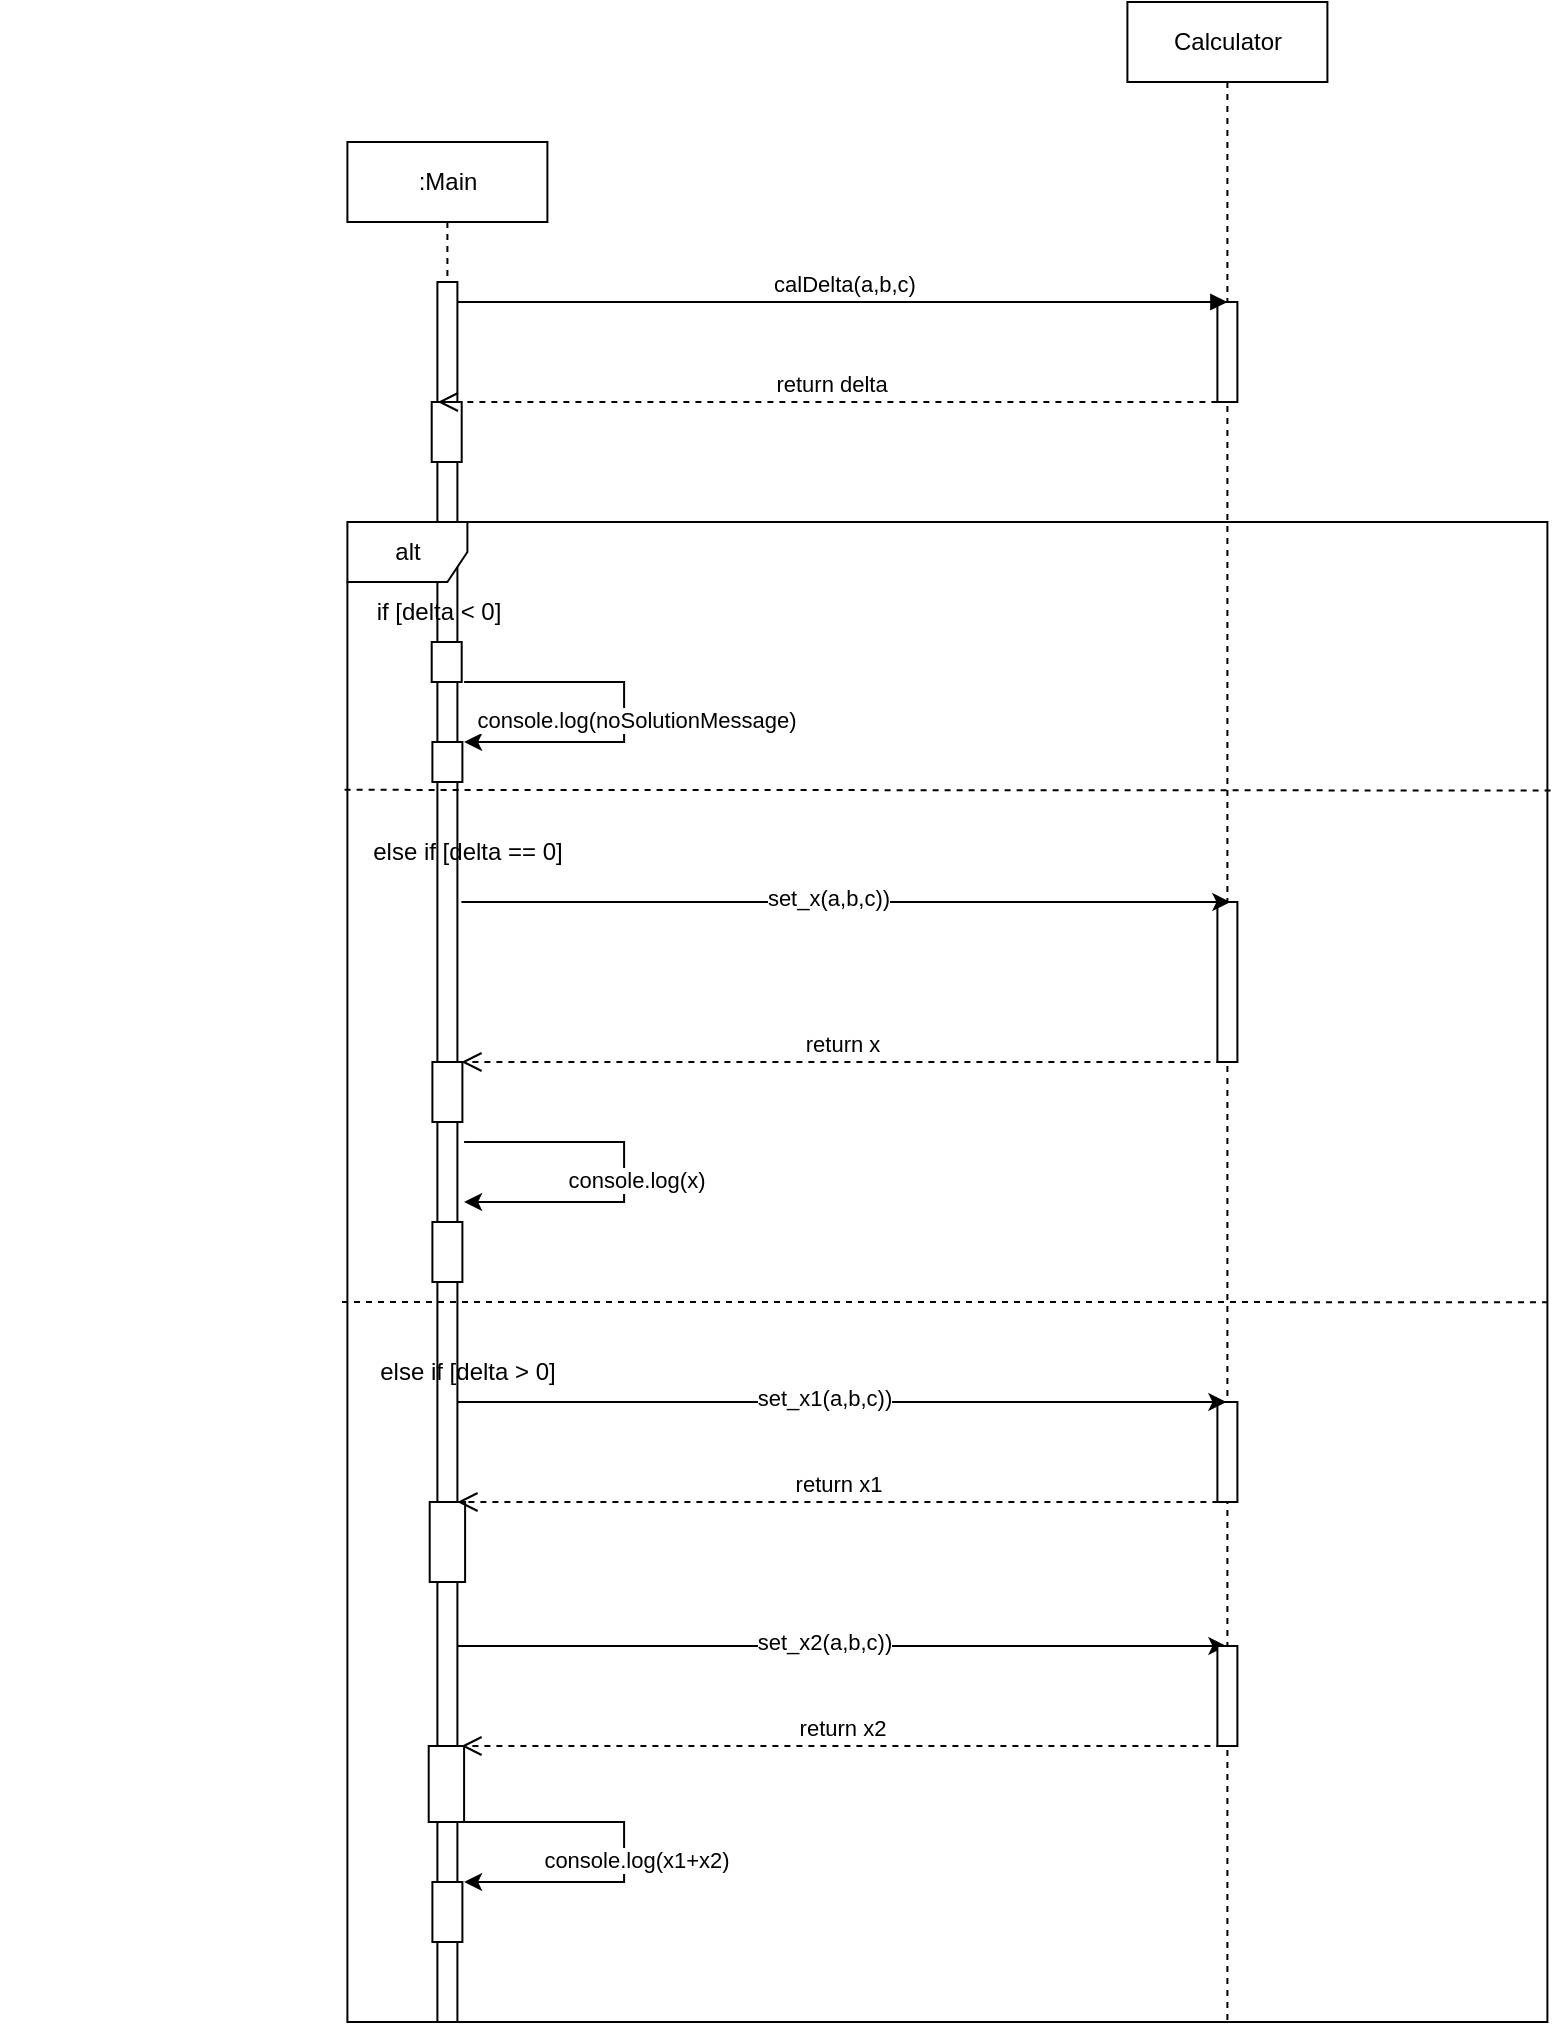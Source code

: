 <mxfile version="22.0.2" type="device">
  <diagram name="Page-1" id="2YBvvXClWsGukQMizWep">
    <mxGraphModel dx="1480" dy="934" grid="1" gridSize="10" guides="1" tooltips="1" connect="1" arrows="1" fold="1" page="1" pageScale="1" pageWidth="1700" pageHeight="1100" math="0" shadow="0">
      <root>
        <mxCell id="0" />
        <mxCell id="1" parent="0" />
        <mxCell id="aM9ryv3xv72pqoxQDRHE-1" value=":Main" style="shape=umlLifeline;perimeter=lifelinePerimeter;whiteSpace=wrap;html=1;container=0;dropTarget=0;collapsible=0;recursiveResize=0;outlineConnect=0;portConstraint=eastwest;newEdgeStyle={&quot;edgeStyle&quot;:&quot;elbowEdgeStyle&quot;,&quot;elbow&quot;:&quot;vertical&quot;,&quot;curved&quot;:0,&quot;rounded&quot;:0};" parent="1" vertex="1">
          <mxGeometry x="442.7" y="140" width="100" height="940" as="geometry" />
        </mxCell>
        <mxCell id="aM9ryv3xv72pqoxQDRHE-2" value="" style="html=1;points=[];perimeter=orthogonalPerimeter;outlineConnect=0;targetShapes=umlLifeline;portConstraint=eastwest;newEdgeStyle={&quot;edgeStyle&quot;:&quot;elbowEdgeStyle&quot;,&quot;elbow&quot;:&quot;vertical&quot;,&quot;curved&quot;:0,&quot;rounded&quot;:0};" parent="aM9ryv3xv72pqoxQDRHE-1" vertex="1">
          <mxGeometry x="45" y="70" width="10" height="870" as="geometry" />
        </mxCell>
        <mxCell id="x97LOlufpmgzOkut8exC-13" value="" style="html=1;points=[];perimeter=orthogonalPerimeter;outlineConnect=0;targetShapes=umlLifeline;portConstraint=eastwest;newEdgeStyle={&quot;edgeStyle&quot;:&quot;elbowEdgeStyle&quot;,&quot;elbow&quot;:&quot;vertical&quot;,&quot;curved&quot;:0,&quot;rounded&quot;:0};" parent="aM9ryv3xv72pqoxQDRHE-1" vertex="1">
          <mxGeometry x="42.5" y="460" width="15" height="30" as="geometry" />
        </mxCell>
        <mxCell id="QFeOdhopfZJ-Y9U7uYI9-30" value="" style="html=1;points=[];perimeter=orthogonalPerimeter;outlineConnect=0;targetShapes=umlLifeline;portConstraint=eastwest;newEdgeStyle={&quot;edgeStyle&quot;:&quot;elbowEdgeStyle&quot;,&quot;elbow&quot;:&quot;vertical&quot;,&quot;curved&quot;:0,&quot;rounded&quot;:0};" parent="aM9ryv3xv72pqoxQDRHE-1" vertex="1">
          <mxGeometry x="41.15" y="680" width="17.7" height="40" as="geometry" />
        </mxCell>
        <mxCell id="xcwwHYu7if0AnBbkTVhb-2" value="" style="html=1;points=[];perimeter=orthogonalPerimeter;outlineConnect=0;targetShapes=umlLifeline;portConstraint=eastwest;newEdgeStyle={&quot;edgeStyle&quot;:&quot;elbowEdgeStyle&quot;,&quot;elbow&quot;:&quot;vertical&quot;,&quot;curved&quot;:0,&quot;rounded&quot;:0};" parent="aM9ryv3xv72pqoxQDRHE-1" vertex="1">
          <mxGeometry x="42.15" y="130" width="15" height="30" as="geometry" />
        </mxCell>
        <mxCell id="QFeOdhopfZJ-Y9U7uYI9-1" value="" style="html=1;points=[];perimeter=orthogonalPerimeter;outlineConnect=0;targetShapes=umlLifeline;portConstraint=eastwest;newEdgeStyle={&quot;edgeStyle&quot;:&quot;elbowEdgeStyle&quot;,&quot;elbow&quot;:&quot;vertical&quot;,&quot;curved&quot;:0,&quot;rounded&quot;:0};" parent="aM9ryv3xv72pqoxQDRHE-1" vertex="1">
          <mxGeometry x="42.15" y="250" width="15" height="20" as="geometry" />
        </mxCell>
        <mxCell id="-7s7DO6yMO1ayWv2w_Kj-7" value="" style="html=1;points=[];perimeter=orthogonalPerimeter;outlineConnect=0;targetShapes=umlLifeline;portConstraint=eastwest;newEdgeStyle={&quot;edgeStyle&quot;:&quot;elbowEdgeStyle&quot;,&quot;elbow&quot;:&quot;vertical&quot;,&quot;curved&quot;:0,&quot;rounded&quot;:0};" vertex="1" parent="aM9ryv3xv72pqoxQDRHE-1">
          <mxGeometry x="42.5" y="540" width="15" height="30" as="geometry" />
        </mxCell>
        <mxCell id="-7s7DO6yMO1ayWv2w_Kj-8" value="" style="html=1;points=[];perimeter=orthogonalPerimeter;outlineConnect=0;targetShapes=umlLifeline;portConstraint=eastwest;newEdgeStyle={&quot;edgeStyle&quot;:&quot;elbowEdgeStyle&quot;,&quot;elbow&quot;:&quot;vertical&quot;,&quot;curved&quot;:0,&quot;rounded&quot;:0};" vertex="1" parent="aM9ryv3xv72pqoxQDRHE-1">
          <mxGeometry x="42.5" y="870" width="15" height="30" as="geometry" />
        </mxCell>
        <mxCell id="aM9ryv3xv72pqoxQDRHE-5" value="Calculator" style="shape=umlLifeline;perimeter=lifelinePerimeter;whiteSpace=wrap;html=1;container=0;dropTarget=0;collapsible=0;recursiveResize=0;outlineConnect=0;portConstraint=eastwest;newEdgeStyle={&quot;edgeStyle&quot;:&quot;elbowEdgeStyle&quot;,&quot;elbow&quot;:&quot;vertical&quot;,&quot;curved&quot;:0,&quot;rounded&quot;:0};" parent="1" vertex="1">
          <mxGeometry x="832.7" y="70" width="100" height="1010" as="geometry" />
        </mxCell>
        <mxCell id="x97LOlufpmgzOkut8exC-27" value="" style="html=1;points=[];perimeter=orthogonalPerimeter;outlineConnect=0;targetShapes=umlLifeline;portConstraint=eastwest;newEdgeStyle={&quot;edgeStyle&quot;:&quot;elbowEdgeStyle&quot;,&quot;elbow&quot;:&quot;vertical&quot;,&quot;curved&quot;:0,&quot;rounded&quot;:0};" parent="aM9ryv3xv72pqoxQDRHE-5" vertex="1">
          <mxGeometry x="45" y="700" width="10" height="50" as="geometry" />
        </mxCell>
        <mxCell id="OscVhzDGLUxt7YP8PD-C-7" value="" style="html=1;points=[];perimeter=orthogonalPerimeter;outlineConnect=0;targetShapes=umlLifeline;portConstraint=eastwest;newEdgeStyle={&quot;edgeStyle&quot;:&quot;elbowEdgeStyle&quot;,&quot;elbow&quot;:&quot;vertical&quot;,&quot;curved&quot;:0,&quot;rounded&quot;:0};" parent="aM9ryv3xv72pqoxQDRHE-5" vertex="1">
          <mxGeometry x="45" y="450" width="10" height="80" as="geometry" />
        </mxCell>
        <mxCell id="QFeOdhopfZJ-Y9U7uYI9-2" value="" style="html=1;points=[];perimeter=orthogonalPerimeter;outlineConnect=0;targetShapes=umlLifeline;portConstraint=eastwest;newEdgeStyle={&quot;edgeStyle&quot;:&quot;elbowEdgeStyle&quot;,&quot;elbow&quot;:&quot;vertical&quot;,&quot;curved&quot;:0,&quot;rounded&quot;:0};" parent="aM9ryv3xv72pqoxQDRHE-5" vertex="1">
          <mxGeometry x="45" y="150" width="10" height="50" as="geometry" />
        </mxCell>
        <mxCell id="aM9ryv3xv72pqoxQDRHE-7" value="calDelta(a,b,c)" style="html=1;verticalAlign=bottom;endArrow=block;edgeStyle=elbowEdgeStyle;elbow=vertical;curved=0;rounded=0;" parent="1" source="aM9ryv3xv72pqoxQDRHE-2" edge="1">
          <mxGeometry x="0.002" relative="1" as="geometry">
            <mxPoint x="597.7" y="230" as="sourcePoint" />
            <Array as="points">
              <mxPoint x="582.7" y="220" />
            </Array>
            <mxPoint as="offset" />
            <mxPoint x="882.7" y="220" as="targetPoint" />
          </mxGeometry>
        </mxCell>
        <mxCell id="OscVhzDGLUxt7YP8PD-C-1" value="alt" style="shape=umlFrame;whiteSpace=wrap;html=1;pointerEvents=0;" parent="1" vertex="1">
          <mxGeometry x="442.7" y="330" width="600" height="750" as="geometry" />
        </mxCell>
        <mxCell id="OscVhzDGLUxt7YP8PD-C-5" value="" style="endArrow=none;dashed=1;html=1;rounded=0;exitX=0.002;exitY=0.54;exitDx=0;exitDy=0;exitPerimeter=0;entryX=1.007;entryY=0.179;entryDx=0;entryDy=0;entryPerimeter=0;" parent="1" target="OscVhzDGLUxt7YP8PD-C-1" edge="1">
          <mxGeometry width="50" height="50" relative="1" as="geometry">
            <mxPoint x="441.3" y="463.92" as="sourcePoint" />
            <mxPoint x="1004.1" y="460" as="targetPoint" />
          </mxGeometry>
        </mxCell>
        <mxCell id="OscVhzDGLUxt7YP8PD-C-6" value="else if [delta == 0]" style="text;html=1;strokeColor=none;fillColor=none;align=center;verticalAlign=middle;whiteSpace=wrap;rounded=0;" parent="1" vertex="1">
          <mxGeometry x="452.7" y="480" width="100" height="30" as="geometry" />
        </mxCell>
        <mxCell id="OscVhzDGLUxt7YP8PD-C-14" value="return x" style="html=1;verticalAlign=bottom;endArrow=open;dashed=1;endSize=8;curved=0;rounded=0;" parent="1" edge="1">
          <mxGeometry relative="1" as="geometry">
            <mxPoint x="880.2" y="600" as="sourcePoint" />
            <mxPoint x="499.7" y="600" as="targetPoint" />
          </mxGeometry>
        </mxCell>
        <mxCell id="OscVhzDGLUxt7YP8PD-C-15" value="" style="endArrow=none;dashed=1;html=1;rounded=0;exitX=0.002;exitY=0.54;exitDx=0;exitDy=0;exitPerimeter=0;entryX=1.007;entryY=0.179;entryDx=0;entryDy=0;entryPerimeter=0;" parent="1" edge="1">
          <mxGeometry width="50" height="50" relative="1" as="geometry">
            <mxPoint x="440.0" y="720" as="sourcePoint" />
            <mxPoint x="1045.4" y="720.08" as="targetPoint" />
          </mxGeometry>
        </mxCell>
        <mxCell id="OscVhzDGLUxt7YP8PD-C-16" value="else if [delta &amp;gt; 0]" style="text;html=1;strokeColor=none;fillColor=none;align=center;verticalAlign=middle;whiteSpace=wrap;rounded=0;" parent="1" vertex="1">
          <mxGeometry x="447.7" y="740" width="110" height="30" as="geometry" />
        </mxCell>
        <mxCell id="OscVhzDGLUxt7YP8PD-C-24" value="return x2" style="html=1;verticalAlign=bottom;endArrow=open;dashed=1;endSize=8;curved=0;rounded=0;" parent="1" edge="1">
          <mxGeometry relative="1" as="geometry">
            <mxPoint x="880.2" y="942" as="sourcePoint" />
            <mxPoint x="499.7" y="942" as="targetPoint" />
          </mxGeometry>
        </mxCell>
        <mxCell id="OscVhzDGLUxt7YP8PD-C-25" value="" style="html=1;points=[];perimeter=orthogonalPerimeter;outlineConnect=0;targetShapes=umlLifeline;portConstraint=eastwest;newEdgeStyle={&quot;edgeStyle&quot;:&quot;elbowEdgeStyle&quot;,&quot;elbow&quot;:&quot;vertical&quot;,&quot;curved&quot;:0,&quot;rounded&quot;:0};" parent="1" vertex="1">
          <mxGeometry x="483.35" y="942" width="17.7" height="38" as="geometry" />
        </mxCell>
        <mxCell id="OscVhzDGLUxt7YP8PD-C-3" value="if [delta &amp;lt; 0]" style="text;html=1;align=center;verticalAlign=middle;resizable=0;points=[];autosize=1;strokeColor=none;fillColor=none;" parent="1" vertex="1">
          <mxGeometry x="442.7" y="360" width="90" height="30" as="geometry" />
        </mxCell>
        <mxCell id="QFeOdhopfZJ-Y9U7uYI9-5" value="" style="endArrow=classic;html=1;rounded=0;" parent="1" edge="1">
          <mxGeometry width="50" height="50" relative="1" as="geometry">
            <mxPoint x="499.7" y="520" as="sourcePoint" />
            <mxPoint x="884.2" y="520" as="targetPoint" />
          </mxGeometry>
        </mxCell>
        <mxCell id="QFeOdhopfZJ-Y9U7uYI9-6" value="set_x(a,b,c))" style="edgeLabel;html=1;align=center;verticalAlign=middle;resizable=0;points=[];" parent="QFeOdhopfZJ-Y9U7uYI9-5" vertex="1" connectable="0">
          <mxGeometry x="-0.049" y="2" relative="1" as="geometry">
            <mxPoint as="offset" />
          </mxGeometry>
        </mxCell>
        <mxCell id="QFeOdhopfZJ-Y9U7uYI9-17" value="" style="endArrow=classic;html=1;rounded=0;" parent="1" edge="1">
          <mxGeometry width="50" height="50" relative="1" as="geometry">
            <mxPoint x="501.05" y="410" as="sourcePoint" />
            <mxPoint x="501.05" y="440" as="targetPoint" />
            <Array as="points">
              <mxPoint x="581.05" y="410" />
              <mxPoint x="581.05" y="440" />
            </Array>
          </mxGeometry>
        </mxCell>
        <mxCell id="QFeOdhopfZJ-Y9U7uYI9-18" value="console.log(noSolutionMessage)" style="edgeLabel;html=1;align=center;verticalAlign=middle;resizable=0;points=[];" parent="QFeOdhopfZJ-Y9U7uYI9-17" vertex="1" connectable="0">
          <mxGeometry x="0.039" y="6" relative="1" as="geometry">
            <mxPoint as="offset" />
          </mxGeometry>
        </mxCell>
        <mxCell id="QFeOdhopfZJ-Y9U7uYI9-19" value="" style="endArrow=classic;html=1;rounded=0;" parent="1" edge="1">
          <mxGeometry width="50" height="50" relative="1" as="geometry">
            <mxPoint x="497.7" y="770" as="sourcePoint" />
            <mxPoint x="882.2" y="770" as="targetPoint" />
          </mxGeometry>
        </mxCell>
        <mxCell id="QFeOdhopfZJ-Y9U7uYI9-20" value="set_x1(a,b,c))" style="edgeLabel;html=1;align=center;verticalAlign=middle;resizable=0;points=[];" parent="QFeOdhopfZJ-Y9U7uYI9-19" vertex="1" connectable="0">
          <mxGeometry x="-0.049" y="2" relative="1" as="geometry">
            <mxPoint as="offset" />
          </mxGeometry>
        </mxCell>
        <mxCell id="QFeOdhopfZJ-Y9U7uYI9-21" value="return x1" style="html=1;verticalAlign=bottom;endArrow=open;dashed=1;endSize=8;curved=0;rounded=0;" parent="1" edge="1">
          <mxGeometry relative="1" as="geometry">
            <mxPoint x="878.2" y="820" as="sourcePoint" />
            <mxPoint x="497.7" y="820" as="targetPoint" />
          </mxGeometry>
        </mxCell>
        <mxCell id="QFeOdhopfZJ-Y9U7uYI9-22" value="" style="endArrow=classic;html=1;rounded=0;" parent="1" edge="1">
          <mxGeometry width="50" height="50" relative="1" as="geometry">
            <mxPoint x="497.7" y="892" as="sourcePoint" />
            <mxPoint x="882.2" y="892" as="targetPoint" />
          </mxGeometry>
        </mxCell>
        <mxCell id="QFeOdhopfZJ-Y9U7uYI9-23" value="set_x2(a,b,c))" style="edgeLabel;html=1;align=center;verticalAlign=middle;resizable=0;points=[];" parent="QFeOdhopfZJ-Y9U7uYI9-22" vertex="1" connectable="0">
          <mxGeometry x="-0.049" y="2" relative="1" as="geometry">
            <mxPoint as="offset" />
          </mxGeometry>
        </mxCell>
        <mxCell id="QFeOdhopfZJ-Y9U7uYI9-29" value="" style="html=1;points=[];perimeter=orthogonalPerimeter;outlineConnect=0;targetShapes=umlLifeline;portConstraint=eastwest;newEdgeStyle={&quot;edgeStyle&quot;:&quot;elbowEdgeStyle&quot;,&quot;elbow&quot;:&quot;vertical&quot;,&quot;curved&quot;:0,&quot;rounded&quot;:0};" parent="1" vertex="1">
          <mxGeometry x="877.7" y="892" width="10" height="50" as="geometry" />
        </mxCell>
        <mxCell id="QFeOdhopfZJ-Y9U7uYI9-34" value="" style="endArrow=none;dashed=1;html=1;rounded=0;entryX=0.5;entryY=1;entryDx=0;entryDy=0;" parent="1" edge="1">
          <mxGeometry width="50" height="50" relative="1" as="geometry">
            <mxPoint x="270" y="1018" as="sourcePoint" />
            <mxPoint x="270.0" y="1018.0" as="targetPoint" />
          </mxGeometry>
        </mxCell>
        <mxCell id="xcwwHYu7if0AnBbkTVhb-1" value="&amp;nbsp;return delta" style="html=1;verticalAlign=bottom;endArrow=open;dashed=1;endSize=8;curved=0;rounded=0;" parent="1" edge="1">
          <mxGeometry relative="1" as="geometry">
            <mxPoint x="877.7" y="270" as="sourcePoint" />
            <mxPoint x="487.9" y="270" as="targetPoint" />
          </mxGeometry>
        </mxCell>
        <mxCell id="-7s7DO6yMO1ayWv2w_Kj-1" value="" style="endArrow=classic;html=1;rounded=0;" edge="1" parent="1">
          <mxGeometry width="50" height="50" relative="1" as="geometry">
            <mxPoint x="501.05" y="640" as="sourcePoint" />
            <mxPoint x="501.05" y="670" as="targetPoint" />
            <Array as="points">
              <mxPoint x="581.05" y="640" />
              <mxPoint x="581.05" y="670" />
            </Array>
          </mxGeometry>
        </mxCell>
        <mxCell id="-7s7DO6yMO1ayWv2w_Kj-2" value="console.log(x)" style="edgeLabel;html=1;align=center;verticalAlign=middle;resizable=0;points=[];" vertex="1" connectable="0" parent="-7s7DO6yMO1ayWv2w_Kj-1">
          <mxGeometry x="0.039" y="6" relative="1" as="geometry">
            <mxPoint as="offset" />
          </mxGeometry>
        </mxCell>
        <mxCell id="-7s7DO6yMO1ayWv2w_Kj-5" value="" style="endArrow=classic;html=1;rounded=0;" edge="1" parent="1">
          <mxGeometry width="50" height="50" relative="1" as="geometry">
            <mxPoint x="501.05" y="980" as="sourcePoint" />
            <mxPoint x="501.05" y="1010" as="targetPoint" />
            <Array as="points">
              <mxPoint x="581.05" y="980" />
              <mxPoint x="581.05" y="1010" />
            </Array>
          </mxGeometry>
        </mxCell>
        <mxCell id="-7s7DO6yMO1ayWv2w_Kj-6" value="console.log(x1+x2)" style="edgeLabel;html=1;align=center;verticalAlign=middle;resizable=0;points=[];" vertex="1" connectable="0" parent="-7s7DO6yMO1ayWv2w_Kj-5">
          <mxGeometry x="0.039" y="6" relative="1" as="geometry">
            <mxPoint as="offset" />
          </mxGeometry>
        </mxCell>
        <mxCell id="-7s7DO6yMO1ayWv2w_Kj-9" value="" style="html=1;points=[];perimeter=orthogonalPerimeter;outlineConnect=0;targetShapes=umlLifeline;portConstraint=eastwest;newEdgeStyle={&quot;edgeStyle&quot;:&quot;elbowEdgeStyle&quot;,&quot;elbow&quot;:&quot;vertical&quot;,&quot;curved&quot;:0,&quot;rounded&quot;:0};" vertex="1" parent="1">
          <mxGeometry x="485.2" y="440" width="15" height="20" as="geometry" />
        </mxCell>
      </root>
    </mxGraphModel>
  </diagram>
</mxfile>
